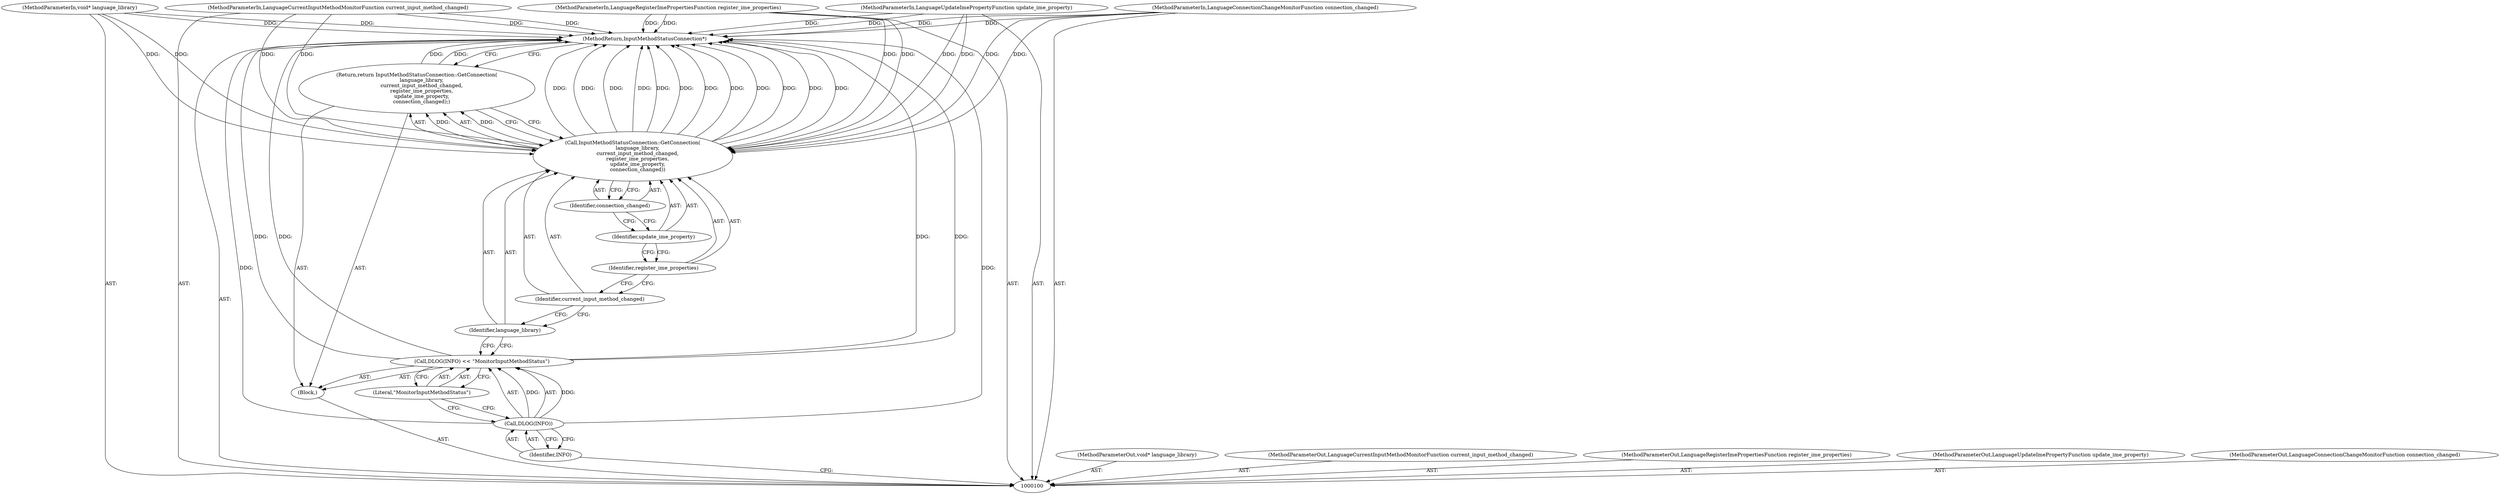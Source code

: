 digraph "1_Chrome_dc7b094a338c6c521f918f478e993f0f74bbea0d_48" {
"1000118" [label="(MethodReturn,InputMethodStatusConnection*)"];
"1000114" [label="(Identifier,current_input_method_changed)"];
"1000115" [label="(Identifier,register_ime_properties)"];
"1000116" [label="(Identifier,update_ime_property)"];
"1000117" [label="(Identifier,connection_changed)"];
"1000101" [label="(MethodParameterIn,void* language_library)"];
"1000146" [label="(MethodParameterOut,void* language_library)"];
"1000102" [label="(MethodParameterIn,LanguageCurrentInputMethodMonitorFunction current_input_method_changed)"];
"1000147" [label="(MethodParameterOut,LanguageCurrentInputMethodMonitorFunction current_input_method_changed)"];
"1000103" [label="(MethodParameterIn,LanguageRegisterImePropertiesFunction register_ime_properties)"];
"1000148" [label="(MethodParameterOut,LanguageRegisterImePropertiesFunction register_ime_properties)"];
"1000104" [label="(MethodParameterIn,LanguageUpdateImePropertyFunction update_ime_property)"];
"1000149" [label="(MethodParameterOut,LanguageUpdateImePropertyFunction update_ime_property)"];
"1000105" [label="(MethodParameterIn,LanguageConnectionChangeMonitorFunction connection_changed)"];
"1000150" [label="(MethodParameterOut,LanguageConnectionChangeMonitorFunction connection_changed)"];
"1000106" [label="(Block,)"];
"1000110" [label="(Literal,\"MonitorInputMethodStatus\")"];
"1000107" [label="(Call,DLOG(INFO) << \"MonitorInputMethodStatus\")"];
"1000108" [label="(Call,DLOG(INFO))"];
"1000109" [label="(Identifier,INFO)"];
"1000111" [label="(Return,return InputMethodStatusConnection::GetConnection(\n      language_library,\n      current_input_method_changed,\n      register_ime_properties,\n      update_ime_property,\n      connection_changed);)"];
"1000112" [label="(Call,InputMethodStatusConnection::GetConnection(\n      language_library,\n      current_input_method_changed,\n      register_ime_properties,\n      update_ime_property,\n      connection_changed))"];
"1000113" [label="(Identifier,language_library)"];
"1000118" -> "1000100"  [label="AST: "];
"1000118" -> "1000111"  [label="CFG: "];
"1000111" -> "1000118"  [label="DDG: "];
"1000112" -> "1000118"  [label="DDG: "];
"1000112" -> "1000118"  [label="DDG: "];
"1000112" -> "1000118"  [label="DDG: "];
"1000112" -> "1000118"  [label="DDG: "];
"1000112" -> "1000118"  [label="DDG: "];
"1000112" -> "1000118"  [label="DDG: "];
"1000107" -> "1000118"  [label="DDG: "];
"1000107" -> "1000118"  [label="DDG: "];
"1000104" -> "1000118"  [label="DDG: "];
"1000105" -> "1000118"  [label="DDG: "];
"1000103" -> "1000118"  [label="DDG: "];
"1000108" -> "1000118"  [label="DDG: "];
"1000102" -> "1000118"  [label="DDG: "];
"1000101" -> "1000118"  [label="DDG: "];
"1000114" -> "1000112"  [label="AST: "];
"1000114" -> "1000113"  [label="CFG: "];
"1000115" -> "1000114"  [label="CFG: "];
"1000115" -> "1000112"  [label="AST: "];
"1000115" -> "1000114"  [label="CFG: "];
"1000116" -> "1000115"  [label="CFG: "];
"1000116" -> "1000112"  [label="AST: "];
"1000116" -> "1000115"  [label="CFG: "];
"1000117" -> "1000116"  [label="CFG: "];
"1000117" -> "1000112"  [label="AST: "];
"1000117" -> "1000116"  [label="CFG: "];
"1000112" -> "1000117"  [label="CFG: "];
"1000101" -> "1000100"  [label="AST: "];
"1000101" -> "1000118"  [label="DDG: "];
"1000101" -> "1000112"  [label="DDG: "];
"1000146" -> "1000100"  [label="AST: "];
"1000102" -> "1000100"  [label="AST: "];
"1000102" -> "1000118"  [label="DDG: "];
"1000102" -> "1000112"  [label="DDG: "];
"1000147" -> "1000100"  [label="AST: "];
"1000103" -> "1000100"  [label="AST: "];
"1000103" -> "1000118"  [label="DDG: "];
"1000103" -> "1000112"  [label="DDG: "];
"1000148" -> "1000100"  [label="AST: "];
"1000104" -> "1000100"  [label="AST: "];
"1000104" -> "1000118"  [label="DDG: "];
"1000104" -> "1000112"  [label="DDG: "];
"1000149" -> "1000100"  [label="AST: "];
"1000105" -> "1000100"  [label="AST: "];
"1000105" -> "1000118"  [label="DDG: "];
"1000105" -> "1000112"  [label="DDG: "];
"1000150" -> "1000100"  [label="AST: "];
"1000106" -> "1000100"  [label="AST: "];
"1000107" -> "1000106"  [label="AST: "];
"1000111" -> "1000106"  [label="AST: "];
"1000110" -> "1000107"  [label="AST: "];
"1000110" -> "1000108"  [label="CFG: "];
"1000107" -> "1000110"  [label="CFG: "];
"1000107" -> "1000106"  [label="AST: "];
"1000107" -> "1000110"  [label="CFG: "];
"1000108" -> "1000107"  [label="AST: "];
"1000110" -> "1000107"  [label="AST: "];
"1000113" -> "1000107"  [label="CFG: "];
"1000107" -> "1000118"  [label="DDG: "];
"1000107" -> "1000118"  [label="DDG: "];
"1000108" -> "1000107"  [label="DDG: "];
"1000108" -> "1000107"  [label="AST: "];
"1000108" -> "1000109"  [label="CFG: "];
"1000109" -> "1000108"  [label="AST: "];
"1000110" -> "1000108"  [label="CFG: "];
"1000108" -> "1000118"  [label="DDG: "];
"1000108" -> "1000107"  [label="DDG: "];
"1000109" -> "1000108"  [label="AST: "];
"1000109" -> "1000100"  [label="CFG: "];
"1000108" -> "1000109"  [label="CFG: "];
"1000111" -> "1000106"  [label="AST: "];
"1000111" -> "1000112"  [label="CFG: "];
"1000112" -> "1000111"  [label="AST: "];
"1000118" -> "1000111"  [label="CFG: "];
"1000111" -> "1000118"  [label="DDG: "];
"1000112" -> "1000111"  [label="DDG: "];
"1000112" -> "1000111"  [label="AST: "];
"1000112" -> "1000117"  [label="CFG: "];
"1000113" -> "1000112"  [label="AST: "];
"1000114" -> "1000112"  [label="AST: "];
"1000115" -> "1000112"  [label="AST: "];
"1000116" -> "1000112"  [label="AST: "];
"1000117" -> "1000112"  [label="AST: "];
"1000111" -> "1000112"  [label="CFG: "];
"1000112" -> "1000118"  [label="DDG: "];
"1000112" -> "1000118"  [label="DDG: "];
"1000112" -> "1000118"  [label="DDG: "];
"1000112" -> "1000118"  [label="DDG: "];
"1000112" -> "1000118"  [label="DDG: "];
"1000112" -> "1000118"  [label="DDG: "];
"1000112" -> "1000111"  [label="DDG: "];
"1000101" -> "1000112"  [label="DDG: "];
"1000102" -> "1000112"  [label="DDG: "];
"1000103" -> "1000112"  [label="DDG: "];
"1000104" -> "1000112"  [label="DDG: "];
"1000105" -> "1000112"  [label="DDG: "];
"1000113" -> "1000112"  [label="AST: "];
"1000113" -> "1000107"  [label="CFG: "];
"1000114" -> "1000113"  [label="CFG: "];
}
